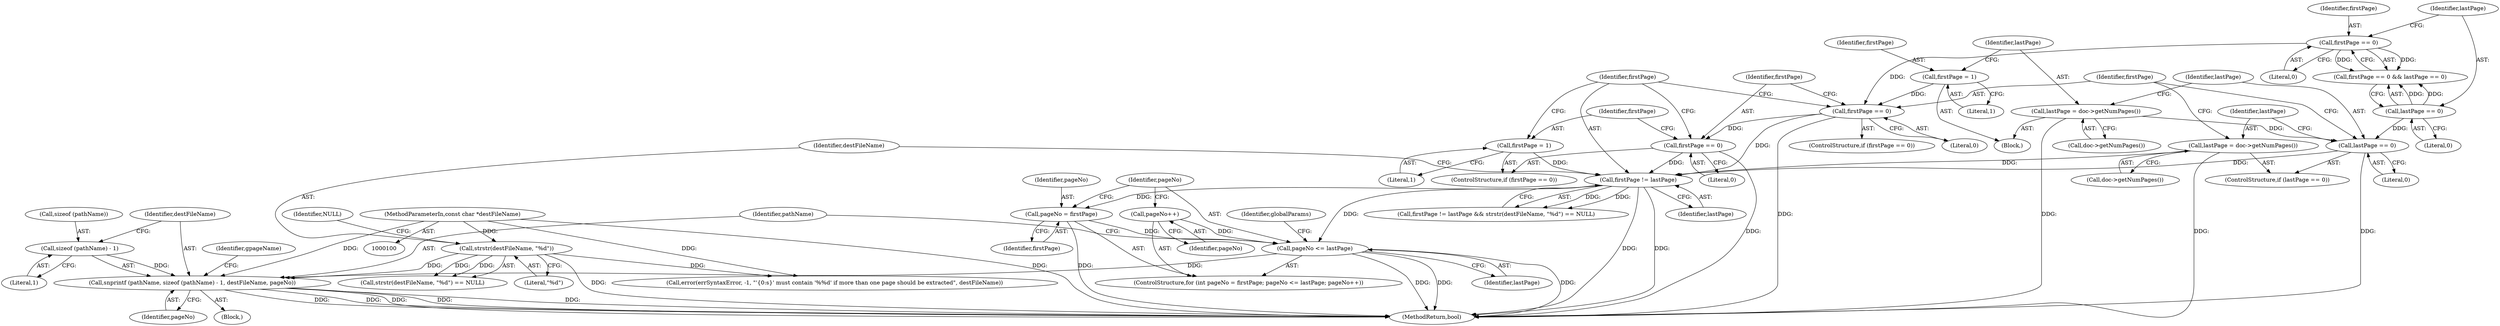 digraph "0_poppler_61f79b8447c3ac8ab5a26e79e0c28053ffdccf75@API" {
"1000190" [label="(Call,snprintf (pathName, sizeof (pathName) - 1, destFileName, pageNo))"];
"1000192" [label="(Call,sizeof (pathName) - 1)"];
"1000166" [label="(Call,strstr(destFileName, \"%d\"))"];
"1000102" [label="(MethodParameterIn,const char *destFileName)"];
"1000184" [label="(Call,pageNo <= lastPage)"];
"1000181" [label="(Call,pageNo = firstPage)"];
"1000162" [label="(Call,firstPage != lastPage)"];
"1000150" [label="(Call,firstPage == 0)"];
"1000129" [label="(Call,firstPage == 0)"];
"1000136" [label="(Call,firstPage = 1)"];
"1000154" [label="(Call,firstPage == 0)"];
"1000157" [label="(Call,firstPage = 1)"];
"1000143" [label="(Call,lastPage == 0)"];
"1000139" [label="(Call,lastPage = doc->getNumPages())"];
"1000132" [label="(Call,lastPage == 0)"];
"1000146" [label="(Call,lastPage = doc->getNumPages())"];
"1000187" [label="(Call,pageNo++)"];
"1000200" [label="(Identifier,gpageName)"];
"1000185" [label="(Identifier,pageNo)"];
"1000179" [label="(ControlStructure,for (int pageNo = firstPage; pageNo <= lastPage; pageNo++))"];
"1000181" [label="(Call,pageNo = firstPage)"];
"1000164" [label="(Identifier,lastPage)"];
"1000131" [label="(Literal,0)"];
"1000184" [label="(Call,pageNo <= lastPage)"];
"1000171" [label="(Call,error(errSyntaxError, -1, \"'{0:s}' must contain '%%d' if more than one page should be extracted\", destFileName))"];
"1000163" [label="(Identifier,firstPage)"];
"1000129" [label="(Call,firstPage == 0)"];
"1000197" [label="(Identifier,pageNo)"];
"1000102" [label="(MethodParameterIn,const char *destFileName)"];
"1000191" [label="(Identifier,pathName)"];
"1000141" [label="(Call,doc->getNumPages())"];
"1000138" [label="(Literal,1)"];
"1000159" [label="(Literal,1)"];
"1000149" [label="(ControlStructure,if (firstPage == 0))"];
"1000142" [label="(ControlStructure,if (lastPage == 0))"];
"1000188" [label="(Identifier,pageNo)"];
"1000183" [label="(Identifier,firstPage)"];
"1000186" [label="(Identifier,lastPage)"];
"1000155" [label="(Identifier,firstPage)"];
"1000190" [label="(Call,snprintf (pathName, sizeof (pathName) - 1, destFileName, pageNo))"];
"1000187" [label="(Call,pageNo++)"];
"1000169" [label="(Identifier,NULL)"];
"1000134" [label="(Literal,0)"];
"1000140" [label="(Identifier,lastPage)"];
"1000158" [label="(Identifier,firstPage)"];
"1000151" [label="(Identifier,firstPage)"];
"1000130" [label="(Identifier,firstPage)"];
"1000156" [label="(Literal,0)"];
"1000166" [label="(Call,strstr(destFileName, \"%d\"))"];
"1000162" [label="(Call,firstPage != lastPage)"];
"1000150" [label="(Call,firstPage == 0)"];
"1000133" [label="(Identifier,lastPage)"];
"1000135" [label="(Block,)"];
"1000165" [label="(Call,strstr(destFileName, \"%d\") == NULL)"];
"1000143" [label="(Call,lastPage == 0)"];
"1000154" [label="(Call,firstPage == 0)"];
"1000147" [label="(Identifier,lastPage)"];
"1000145" [label="(Literal,0)"];
"1000167" [label="(Identifier,destFileName)"];
"1000148" [label="(Call,doc->getNumPages())"];
"1000193" [label="(Call,sizeof (pathName))"];
"1000152" [label="(Literal,0)"];
"1000240" [label="(MethodReturn,bool)"];
"1000196" [label="(Identifier,destFileName)"];
"1000192" [label="(Call,sizeof (pathName) - 1)"];
"1000153" [label="(ControlStructure,if (firstPage == 0))"];
"1000168" [label="(Literal,\"%d\")"];
"1000157" [label="(Call,firstPage = 1)"];
"1000144" [label="(Identifier,lastPage)"];
"1000195" [label="(Literal,1)"];
"1000139" [label="(Call,lastPage = doc->getNumPages())"];
"1000189" [label="(Block,)"];
"1000146" [label="(Call,lastPage = doc->getNumPages())"];
"1000217" [label="(Identifier,globalParams)"];
"1000137" [label="(Identifier,firstPage)"];
"1000132" [label="(Call,lastPage == 0)"];
"1000128" [label="(Call,firstPage == 0 && lastPage == 0)"];
"1000161" [label="(Call,firstPage != lastPage && strstr(destFileName, \"%d\") == NULL)"];
"1000136" [label="(Call,firstPage = 1)"];
"1000182" [label="(Identifier,pageNo)"];
"1000190" -> "1000189"  [label="AST: "];
"1000190" -> "1000197"  [label="CFG: "];
"1000191" -> "1000190"  [label="AST: "];
"1000192" -> "1000190"  [label="AST: "];
"1000196" -> "1000190"  [label="AST: "];
"1000197" -> "1000190"  [label="AST: "];
"1000200" -> "1000190"  [label="CFG: "];
"1000190" -> "1000240"  [label="DDG: "];
"1000190" -> "1000240"  [label="DDG: "];
"1000190" -> "1000240"  [label="DDG: "];
"1000190" -> "1000240"  [label="DDG: "];
"1000190" -> "1000240"  [label="DDG: "];
"1000192" -> "1000190"  [label="DDG: "];
"1000166" -> "1000190"  [label="DDG: "];
"1000102" -> "1000190"  [label="DDG: "];
"1000184" -> "1000190"  [label="DDG: "];
"1000192" -> "1000195"  [label="CFG: "];
"1000193" -> "1000192"  [label="AST: "];
"1000195" -> "1000192"  [label="AST: "];
"1000196" -> "1000192"  [label="CFG: "];
"1000166" -> "1000165"  [label="AST: "];
"1000166" -> "1000168"  [label="CFG: "];
"1000167" -> "1000166"  [label="AST: "];
"1000168" -> "1000166"  [label="AST: "];
"1000169" -> "1000166"  [label="CFG: "];
"1000166" -> "1000240"  [label="DDG: "];
"1000166" -> "1000165"  [label="DDG: "];
"1000166" -> "1000165"  [label="DDG: "];
"1000102" -> "1000166"  [label="DDG: "];
"1000166" -> "1000171"  [label="DDG: "];
"1000102" -> "1000100"  [label="AST: "];
"1000102" -> "1000240"  [label="DDG: "];
"1000102" -> "1000171"  [label="DDG: "];
"1000184" -> "1000179"  [label="AST: "];
"1000184" -> "1000186"  [label="CFG: "];
"1000185" -> "1000184"  [label="AST: "];
"1000186" -> "1000184"  [label="AST: "];
"1000191" -> "1000184"  [label="CFG: "];
"1000217" -> "1000184"  [label="CFG: "];
"1000184" -> "1000240"  [label="DDG: "];
"1000184" -> "1000240"  [label="DDG: "];
"1000184" -> "1000240"  [label="DDG: "];
"1000181" -> "1000184"  [label="DDG: "];
"1000187" -> "1000184"  [label="DDG: "];
"1000162" -> "1000184"  [label="DDG: "];
"1000181" -> "1000179"  [label="AST: "];
"1000181" -> "1000183"  [label="CFG: "];
"1000182" -> "1000181"  [label="AST: "];
"1000183" -> "1000181"  [label="AST: "];
"1000185" -> "1000181"  [label="CFG: "];
"1000181" -> "1000240"  [label="DDG: "];
"1000162" -> "1000181"  [label="DDG: "];
"1000162" -> "1000161"  [label="AST: "];
"1000162" -> "1000164"  [label="CFG: "];
"1000163" -> "1000162"  [label="AST: "];
"1000164" -> "1000162"  [label="AST: "];
"1000167" -> "1000162"  [label="CFG: "];
"1000161" -> "1000162"  [label="CFG: "];
"1000162" -> "1000240"  [label="DDG: "];
"1000162" -> "1000240"  [label="DDG: "];
"1000162" -> "1000161"  [label="DDG: "];
"1000162" -> "1000161"  [label="DDG: "];
"1000150" -> "1000162"  [label="DDG: "];
"1000154" -> "1000162"  [label="DDG: "];
"1000157" -> "1000162"  [label="DDG: "];
"1000143" -> "1000162"  [label="DDG: "];
"1000146" -> "1000162"  [label="DDG: "];
"1000150" -> "1000149"  [label="AST: "];
"1000150" -> "1000152"  [label="CFG: "];
"1000151" -> "1000150"  [label="AST: "];
"1000152" -> "1000150"  [label="AST: "];
"1000155" -> "1000150"  [label="CFG: "];
"1000163" -> "1000150"  [label="CFG: "];
"1000150" -> "1000240"  [label="DDG: "];
"1000129" -> "1000150"  [label="DDG: "];
"1000136" -> "1000150"  [label="DDG: "];
"1000150" -> "1000154"  [label="DDG: "];
"1000129" -> "1000128"  [label="AST: "];
"1000129" -> "1000131"  [label="CFG: "];
"1000130" -> "1000129"  [label="AST: "];
"1000131" -> "1000129"  [label="AST: "];
"1000133" -> "1000129"  [label="CFG: "];
"1000128" -> "1000129"  [label="CFG: "];
"1000129" -> "1000128"  [label="DDG: "];
"1000129" -> "1000128"  [label="DDG: "];
"1000136" -> "1000135"  [label="AST: "];
"1000136" -> "1000138"  [label="CFG: "];
"1000137" -> "1000136"  [label="AST: "];
"1000138" -> "1000136"  [label="AST: "];
"1000140" -> "1000136"  [label="CFG: "];
"1000154" -> "1000153"  [label="AST: "];
"1000154" -> "1000156"  [label="CFG: "];
"1000155" -> "1000154"  [label="AST: "];
"1000156" -> "1000154"  [label="AST: "];
"1000158" -> "1000154"  [label="CFG: "];
"1000163" -> "1000154"  [label="CFG: "];
"1000154" -> "1000240"  [label="DDG: "];
"1000157" -> "1000153"  [label="AST: "];
"1000157" -> "1000159"  [label="CFG: "];
"1000158" -> "1000157"  [label="AST: "];
"1000159" -> "1000157"  [label="AST: "];
"1000163" -> "1000157"  [label="CFG: "];
"1000143" -> "1000142"  [label="AST: "];
"1000143" -> "1000145"  [label="CFG: "];
"1000144" -> "1000143"  [label="AST: "];
"1000145" -> "1000143"  [label="AST: "];
"1000147" -> "1000143"  [label="CFG: "];
"1000151" -> "1000143"  [label="CFG: "];
"1000143" -> "1000240"  [label="DDG: "];
"1000139" -> "1000143"  [label="DDG: "];
"1000132" -> "1000143"  [label="DDG: "];
"1000139" -> "1000135"  [label="AST: "];
"1000139" -> "1000141"  [label="CFG: "];
"1000140" -> "1000139"  [label="AST: "];
"1000141" -> "1000139"  [label="AST: "];
"1000144" -> "1000139"  [label="CFG: "];
"1000139" -> "1000240"  [label="DDG: "];
"1000132" -> "1000128"  [label="AST: "];
"1000132" -> "1000134"  [label="CFG: "];
"1000133" -> "1000132"  [label="AST: "];
"1000134" -> "1000132"  [label="AST: "];
"1000128" -> "1000132"  [label="CFG: "];
"1000132" -> "1000128"  [label="DDG: "];
"1000132" -> "1000128"  [label="DDG: "];
"1000146" -> "1000142"  [label="AST: "];
"1000146" -> "1000148"  [label="CFG: "];
"1000147" -> "1000146"  [label="AST: "];
"1000148" -> "1000146"  [label="AST: "];
"1000151" -> "1000146"  [label="CFG: "];
"1000146" -> "1000240"  [label="DDG: "];
"1000187" -> "1000179"  [label="AST: "];
"1000187" -> "1000188"  [label="CFG: "];
"1000188" -> "1000187"  [label="AST: "];
"1000185" -> "1000187"  [label="CFG: "];
}
